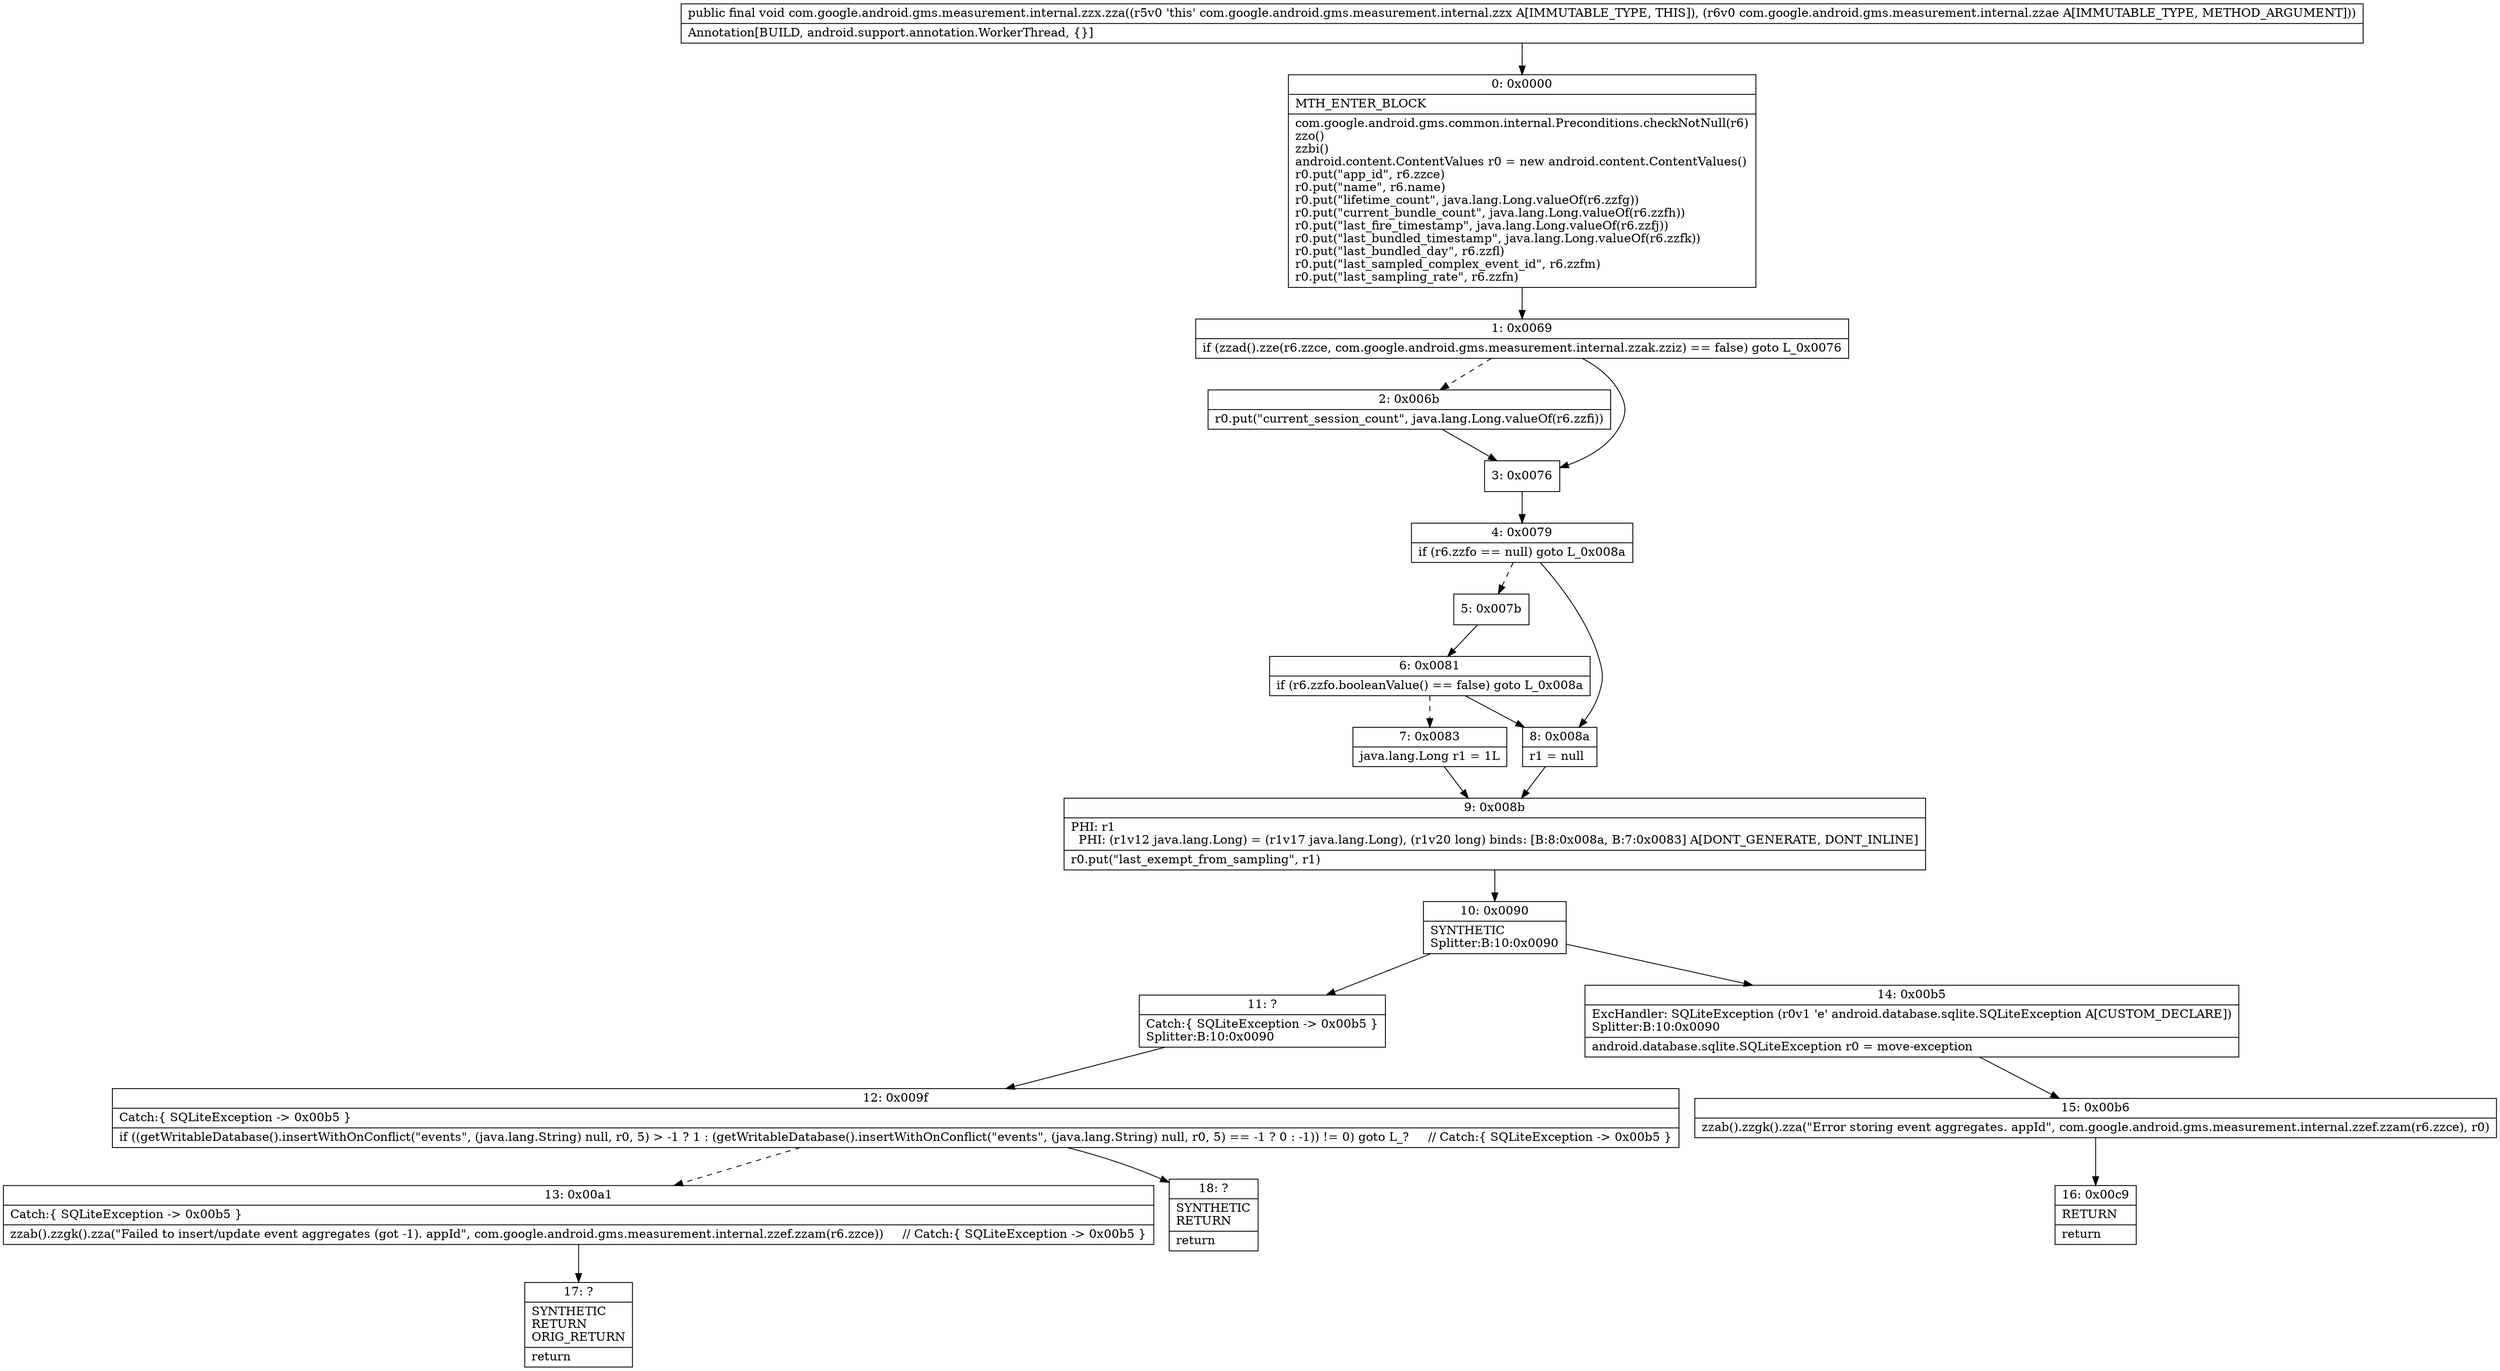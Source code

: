 digraph "CFG forcom.google.android.gms.measurement.internal.zzx.zza(Lcom\/google\/android\/gms\/measurement\/internal\/zzae;)V" {
Node_0 [shape=record,label="{0\:\ 0x0000|MTH_ENTER_BLOCK\l|com.google.android.gms.common.internal.Preconditions.checkNotNull(r6)\lzzo()\lzzbi()\landroid.content.ContentValues r0 = new android.content.ContentValues()\lr0.put(\"app_id\", r6.zzce)\lr0.put(\"name\", r6.name)\lr0.put(\"lifetime_count\", java.lang.Long.valueOf(r6.zzfg))\lr0.put(\"current_bundle_count\", java.lang.Long.valueOf(r6.zzfh))\lr0.put(\"last_fire_timestamp\", java.lang.Long.valueOf(r6.zzfj))\lr0.put(\"last_bundled_timestamp\", java.lang.Long.valueOf(r6.zzfk))\lr0.put(\"last_bundled_day\", r6.zzfl)\lr0.put(\"last_sampled_complex_event_id\", r6.zzfm)\lr0.put(\"last_sampling_rate\", r6.zzfn)\l}"];
Node_1 [shape=record,label="{1\:\ 0x0069|if (zzad().zze(r6.zzce, com.google.android.gms.measurement.internal.zzak.zziz) == false) goto L_0x0076\l}"];
Node_2 [shape=record,label="{2\:\ 0x006b|r0.put(\"current_session_count\", java.lang.Long.valueOf(r6.zzfi))\l}"];
Node_3 [shape=record,label="{3\:\ 0x0076}"];
Node_4 [shape=record,label="{4\:\ 0x0079|if (r6.zzfo == null) goto L_0x008a\l}"];
Node_5 [shape=record,label="{5\:\ 0x007b}"];
Node_6 [shape=record,label="{6\:\ 0x0081|if (r6.zzfo.booleanValue() == false) goto L_0x008a\l}"];
Node_7 [shape=record,label="{7\:\ 0x0083|java.lang.Long r1 = 1L\l}"];
Node_8 [shape=record,label="{8\:\ 0x008a|r1 = null\l}"];
Node_9 [shape=record,label="{9\:\ 0x008b|PHI: r1 \l  PHI: (r1v12 java.lang.Long) = (r1v17 java.lang.Long), (r1v20 long) binds: [B:8:0x008a, B:7:0x0083] A[DONT_GENERATE, DONT_INLINE]\l|r0.put(\"last_exempt_from_sampling\", r1)\l}"];
Node_10 [shape=record,label="{10\:\ 0x0090|SYNTHETIC\lSplitter:B:10:0x0090\l}"];
Node_11 [shape=record,label="{11\:\ ?|Catch:\{ SQLiteException \-\> 0x00b5 \}\lSplitter:B:10:0x0090\l}"];
Node_12 [shape=record,label="{12\:\ 0x009f|Catch:\{ SQLiteException \-\> 0x00b5 \}\l|if ((getWritableDatabase().insertWithOnConflict(\"events\", (java.lang.String) null, r0, 5) \> \-1 ? 1 : (getWritableDatabase().insertWithOnConflict(\"events\", (java.lang.String) null, r0, 5) == \-1 ? 0 : \-1)) != 0) goto L_?     \/\/ Catch:\{ SQLiteException \-\> 0x00b5 \}\l}"];
Node_13 [shape=record,label="{13\:\ 0x00a1|Catch:\{ SQLiteException \-\> 0x00b5 \}\l|zzab().zzgk().zza(\"Failed to insert\/update event aggregates (got \-1). appId\", com.google.android.gms.measurement.internal.zzef.zzam(r6.zzce))     \/\/ Catch:\{ SQLiteException \-\> 0x00b5 \}\l}"];
Node_14 [shape=record,label="{14\:\ 0x00b5|ExcHandler: SQLiteException (r0v1 'e' android.database.sqlite.SQLiteException A[CUSTOM_DECLARE])\lSplitter:B:10:0x0090\l|android.database.sqlite.SQLiteException r0 = move\-exception\l}"];
Node_15 [shape=record,label="{15\:\ 0x00b6|zzab().zzgk().zza(\"Error storing event aggregates. appId\", com.google.android.gms.measurement.internal.zzef.zzam(r6.zzce), r0)\l}"];
Node_16 [shape=record,label="{16\:\ 0x00c9|RETURN\l|return\l}"];
Node_17 [shape=record,label="{17\:\ ?|SYNTHETIC\lRETURN\lORIG_RETURN\l|return\l}"];
Node_18 [shape=record,label="{18\:\ ?|SYNTHETIC\lRETURN\l|return\l}"];
MethodNode[shape=record,label="{public final void com.google.android.gms.measurement.internal.zzx.zza((r5v0 'this' com.google.android.gms.measurement.internal.zzx A[IMMUTABLE_TYPE, THIS]), (r6v0 com.google.android.gms.measurement.internal.zzae A[IMMUTABLE_TYPE, METHOD_ARGUMENT]))  | Annotation[BUILD, android.support.annotation.WorkerThread, \{\}]\l}"];
MethodNode -> Node_0;
Node_0 -> Node_1;
Node_1 -> Node_2[style=dashed];
Node_1 -> Node_3;
Node_2 -> Node_3;
Node_3 -> Node_4;
Node_4 -> Node_5[style=dashed];
Node_4 -> Node_8;
Node_5 -> Node_6;
Node_6 -> Node_7[style=dashed];
Node_6 -> Node_8;
Node_7 -> Node_9;
Node_8 -> Node_9;
Node_9 -> Node_10;
Node_10 -> Node_11;
Node_10 -> Node_14;
Node_11 -> Node_12;
Node_12 -> Node_13[style=dashed];
Node_12 -> Node_18;
Node_13 -> Node_17;
Node_14 -> Node_15;
Node_15 -> Node_16;
}

